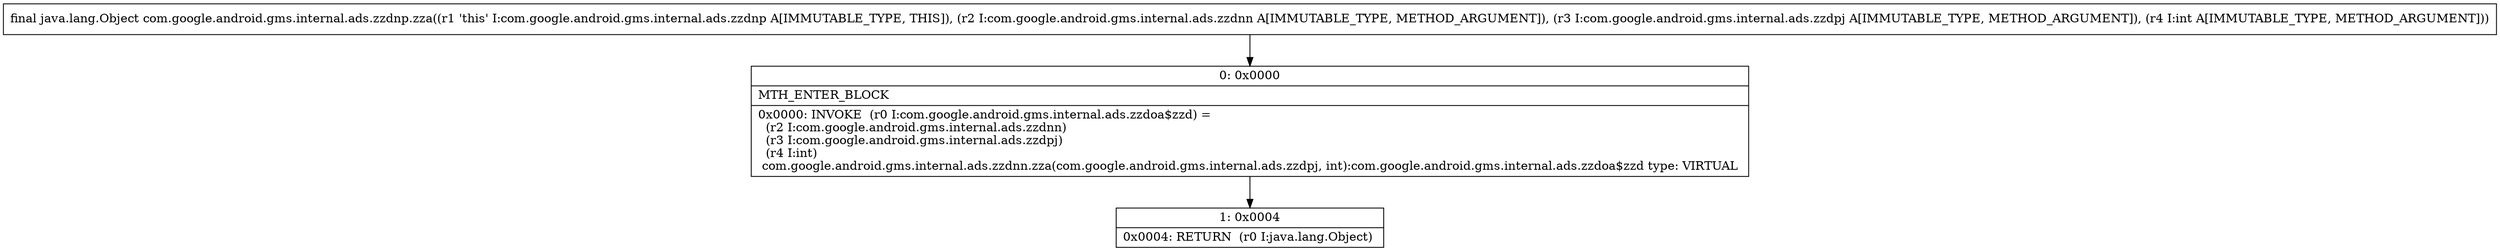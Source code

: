 digraph "CFG forcom.google.android.gms.internal.ads.zzdnp.zza(Lcom\/google\/android\/gms\/internal\/ads\/zzdnn;Lcom\/google\/android\/gms\/internal\/ads\/zzdpj;I)Ljava\/lang\/Object;" {
Node_0 [shape=record,label="{0\:\ 0x0000|MTH_ENTER_BLOCK\l|0x0000: INVOKE  (r0 I:com.google.android.gms.internal.ads.zzdoa$zzd) = \l  (r2 I:com.google.android.gms.internal.ads.zzdnn)\l  (r3 I:com.google.android.gms.internal.ads.zzdpj)\l  (r4 I:int)\l com.google.android.gms.internal.ads.zzdnn.zza(com.google.android.gms.internal.ads.zzdpj, int):com.google.android.gms.internal.ads.zzdoa$zzd type: VIRTUAL \l}"];
Node_1 [shape=record,label="{1\:\ 0x0004|0x0004: RETURN  (r0 I:java.lang.Object) \l}"];
MethodNode[shape=record,label="{final java.lang.Object com.google.android.gms.internal.ads.zzdnp.zza((r1 'this' I:com.google.android.gms.internal.ads.zzdnp A[IMMUTABLE_TYPE, THIS]), (r2 I:com.google.android.gms.internal.ads.zzdnn A[IMMUTABLE_TYPE, METHOD_ARGUMENT]), (r3 I:com.google.android.gms.internal.ads.zzdpj A[IMMUTABLE_TYPE, METHOD_ARGUMENT]), (r4 I:int A[IMMUTABLE_TYPE, METHOD_ARGUMENT])) }"];
MethodNode -> Node_0;
Node_0 -> Node_1;
}

